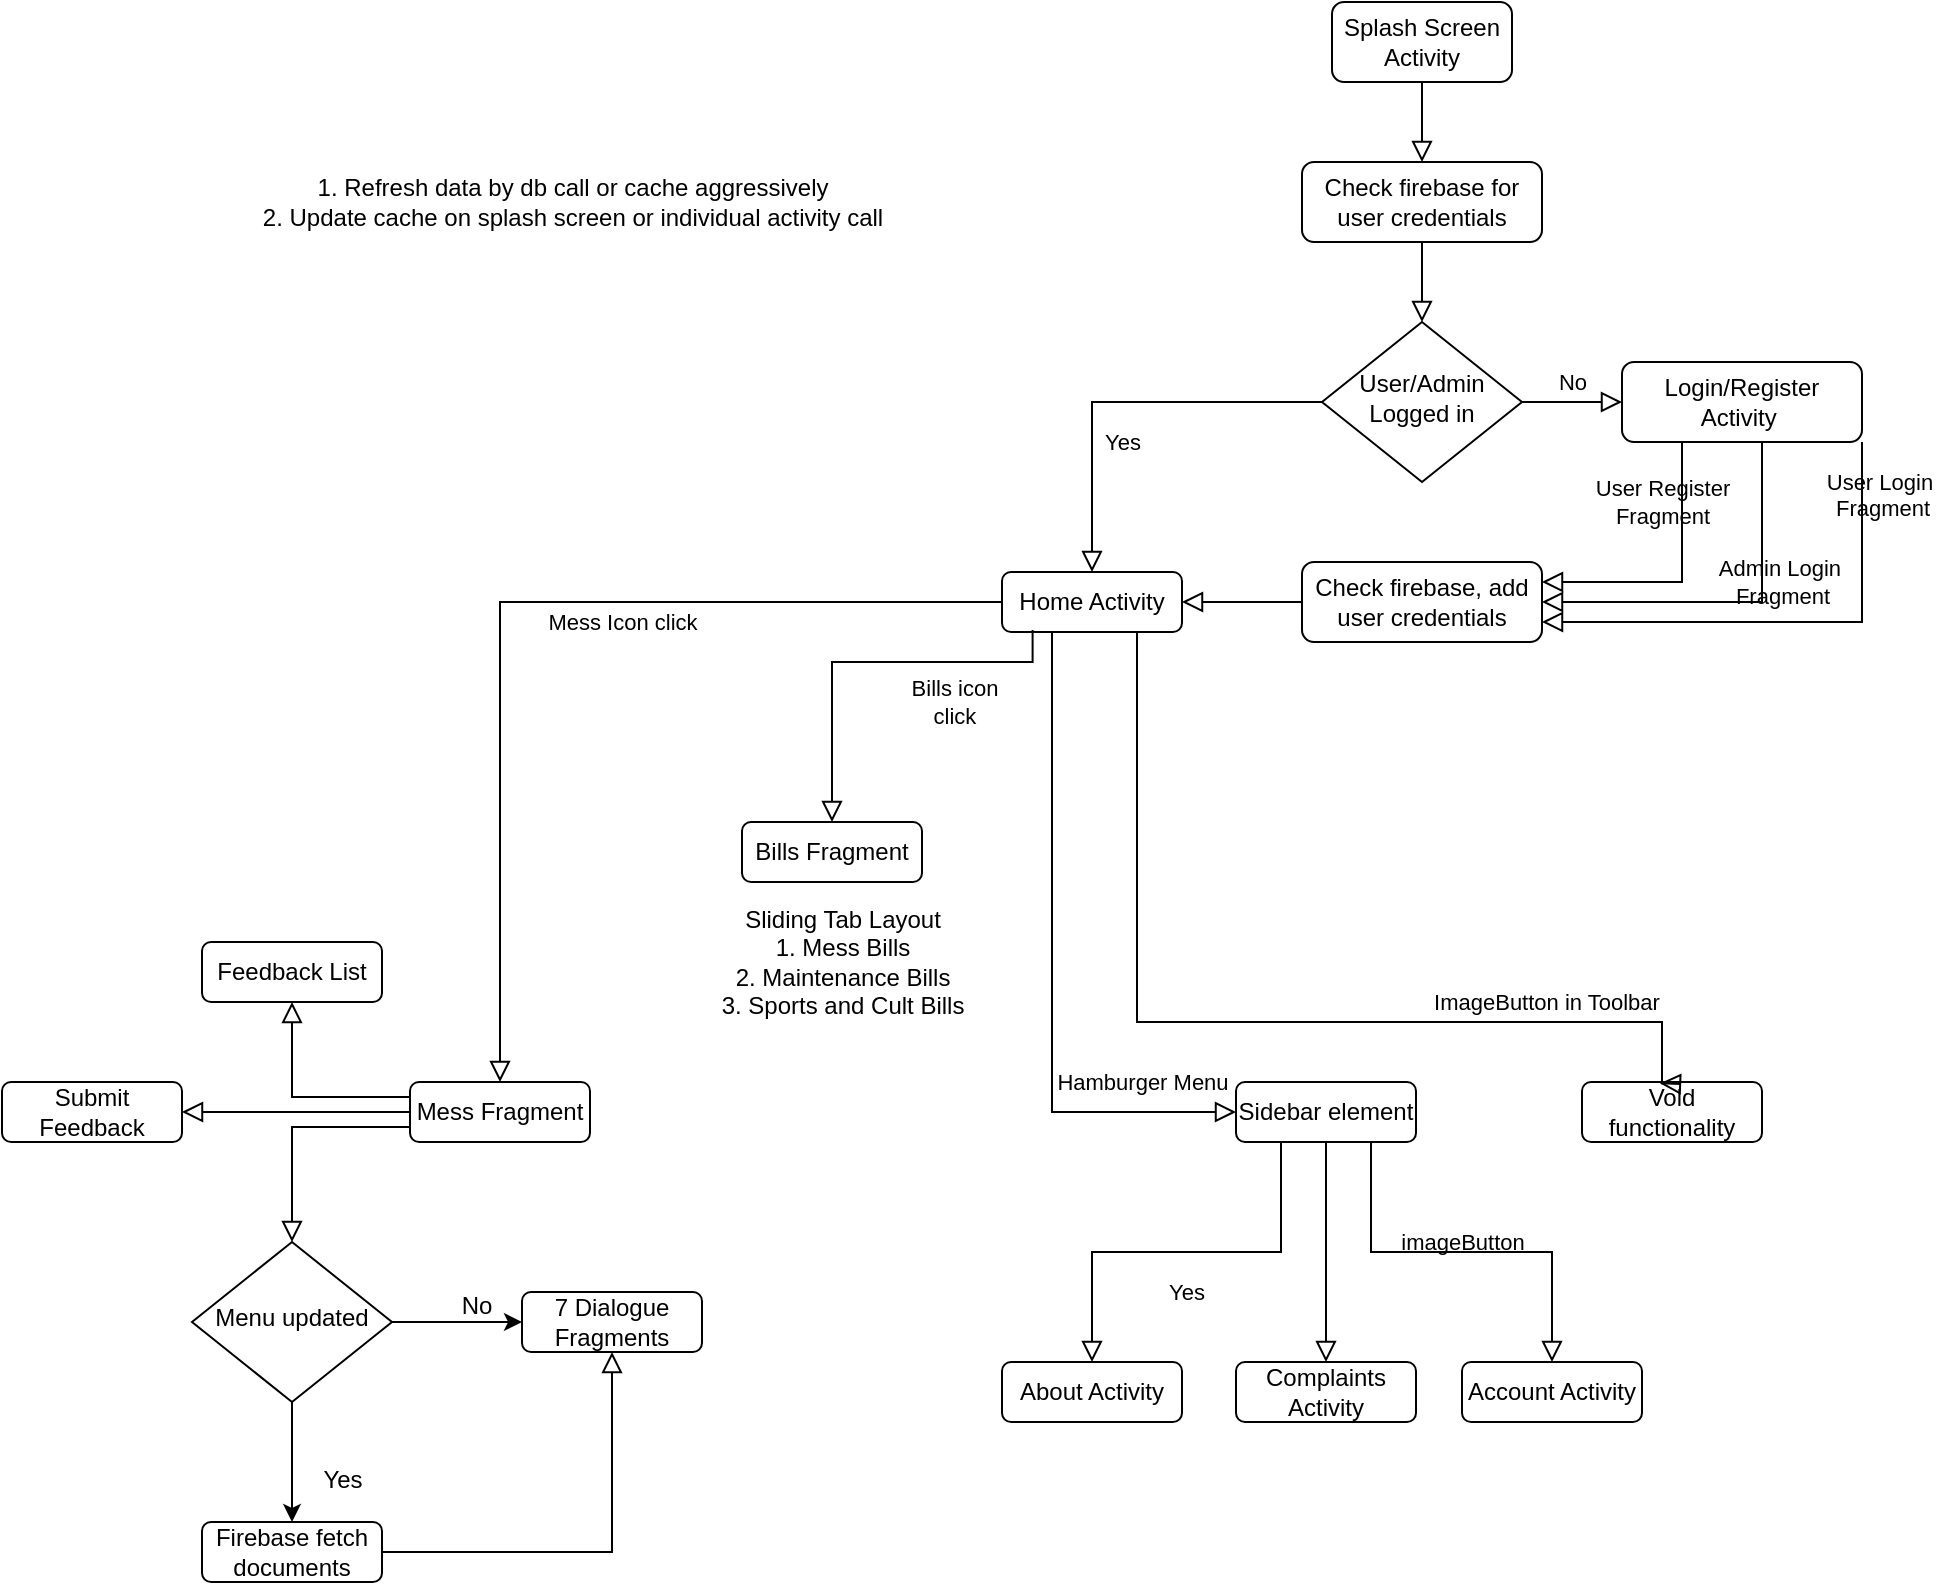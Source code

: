 <mxfile version="13.3.9" type="device"><diagram id="C5RBs43oDa-KdzZeNtuy" name="Page-1"><mxGraphModel dx="1678" dy="907" grid="1" gridSize="10" guides="1" tooltips="1" connect="1" arrows="1" fold="1" page="1" pageScale="1" pageWidth="827" pageHeight="1169" math="0" shadow="0"><root><mxCell id="WIyWlLk6GJQsqaUBKTNV-0"/><mxCell id="WIyWlLk6GJQsqaUBKTNV-1" parent="WIyWlLk6GJQsqaUBKTNV-0"/><mxCell id="WIyWlLk6GJQsqaUBKTNV-2" value="" style="rounded=0;html=1;jettySize=auto;orthogonalLoop=1;fontSize=11;endArrow=block;endFill=0;endSize=8;strokeWidth=1;shadow=0;labelBackgroundColor=none;edgeStyle=orthogonalEdgeStyle;exitX=0.5;exitY=1;exitDx=0;exitDy=0;" parent="WIyWlLk6GJQsqaUBKTNV-1" source="AJlxXoFflB2sKShUMViE-9" target="WIyWlLk6GJQsqaUBKTNV-6" edge="1"><mxGeometry relative="1" as="geometry"><mxPoint x="830" y="170" as="sourcePoint"/></mxGeometry></mxCell><mxCell id="WIyWlLk6GJQsqaUBKTNV-3" value="Splash Screen Activity" style="rounded=1;whiteSpace=wrap;html=1;fontSize=12;glass=0;strokeWidth=1;shadow=0;" parent="WIyWlLk6GJQsqaUBKTNV-1" vertex="1"><mxGeometry x="785" y="40" width="90" height="40" as="geometry"/></mxCell><mxCell id="WIyWlLk6GJQsqaUBKTNV-4" value="Yes" style="rounded=0;html=1;jettySize=auto;orthogonalLoop=1;fontSize=11;endArrow=block;endFill=0;endSize=8;strokeWidth=1;shadow=0;labelBackgroundColor=none;edgeStyle=orthogonalEdgeStyle;" parent="WIyWlLk6GJQsqaUBKTNV-1" source="WIyWlLk6GJQsqaUBKTNV-6" target="AJlxXoFflB2sKShUMViE-13" edge="1"><mxGeometry y="20" relative="1" as="geometry"><mxPoint as="offset"/><mxPoint x="830" y="320.0" as="targetPoint"/></mxGeometry></mxCell><mxCell id="WIyWlLk6GJQsqaUBKTNV-5" value="No" style="edgeStyle=orthogonalEdgeStyle;rounded=0;html=1;jettySize=auto;orthogonalLoop=1;fontSize=11;endArrow=block;endFill=0;endSize=8;strokeWidth=1;shadow=0;labelBackgroundColor=none;" parent="WIyWlLk6GJQsqaUBKTNV-1" source="WIyWlLk6GJQsqaUBKTNV-6" target="WIyWlLk6GJQsqaUBKTNV-7" edge="1"><mxGeometry y="10" relative="1" as="geometry"><mxPoint as="offset"/></mxGeometry></mxCell><mxCell id="WIyWlLk6GJQsqaUBKTNV-6" value="User/Admin Logged in" style="rhombus;whiteSpace=wrap;html=1;shadow=0;fontFamily=Helvetica;fontSize=12;align=center;strokeWidth=1;spacing=6;spacingTop=-4;" parent="WIyWlLk6GJQsqaUBKTNV-1" vertex="1"><mxGeometry x="780" y="200" width="100" height="80" as="geometry"/></mxCell><mxCell id="WIyWlLk6GJQsqaUBKTNV-7" value="Login/Register Activity&amp;nbsp;" style="rounded=1;whiteSpace=wrap;html=1;fontSize=12;glass=0;strokeWidth=1;shadow=0;" parent="WIyWlLk6GJQsqaUBKTNV-1" vertex="1"><mxGeometry x="930" y="220" width="120" height="40" as="geometry"/></mxCell><mxCell id="AJlxXoFflB2sKShUMViE-0" value="Check firebase, add user credentials" style="rounded=1;whiteSpace=wrap;html=1;fontSize=12;glass=0;strokeWidth=1;shadow=0;" parent="WIyWlLk6GJQsqaUBKTNV-1" vertex="1"><mxGeometry x="770" y="320" width="120" height="40" as="geometry"/></mxCell><mxCell id="AJlxXoFflB2sKShUMViE-4" value="Admin Login&amp;nbsp;&lt;br&gt;Fragment" style="edgeStyle=orthogonalEdgeStyle;rounded=0;html=1;jettySize=auto;orthogonalLoop=1;fontSize=11;endArrow=block;endFill=0;endSize=8;strokeWidth=1;shadow=0;labelBackgroundColor=none;exitX=0.75;exitY=1;exitDx=0;exitDy=0;entryX=1;entryY=0.5;entryDx=0;entryDy=0;" parent="WIyWlLk6GJQsqaUBKTNV-1" source="WIyWlLk6GJQsqaUBKTNV-7" target="AJlxXoFflB2sKShUMViE-0" edge="1"><mxGeometry x="-0.143" y="10" relative="1" as="geometry"><mxPoint as="offset"/><mxPoint x="1000" y="270.0" as="sourcePoint"/><mxPoint x="900" y="330.0" as="targetPoint"/><Array as="points"><mxPoint x="1000" y="260"/><mxPoint x="1000" y="340"/></Array></mxGeometry></mxCell><mxCell id="AJlxXoFflB2sKShUMViE-5" value="&lt;br&gt;User Login&amp;nbsp;&lt;br&gt;Fragment" style="edgeStyle=orthogonalEdgeStyle;rounded=0;html=1;jettySize=auto;orthogonalLoop=1;fontSize=11;endArrow=block;endFill=0;endSize=8;strokeWidth=1;shadow=0;labelBackgroundColor=none;exitX=1;exitY=1;exitDx=0;exitDy=0;entryX=1;entryY=0.75;entryDx=0;entryDy=0;" parent="WIyWlLk6GJQsqaUBKTNV-1" source="WIyWlLk6GJQsqaUBKTNV-7" target="AJlxXoFflB2sKShUMViE-0" edge="1"><mxGeometry x="-0.84" y="10" relative="1" as="geometry"><mxPoint as="offset"/><mxPoint x="1030" y="270.0" as="sourcePoint"/><mxPoint x="900" y="350.0" as="targetPoint"/></mxGeometry></mxCell><mxCell id="AJlxXoFflB2sKShUMViE-7" value="User Register&lt;br&gt;Fragment" style="edgeStyle=orthogonalEdgeStyle;rounded=0;html=1;jettySize=auto;orthogonalLoop=1;fontSize=11;endArrow=block;endFill=0;endSize=8;strokeWidth=1;shadow=0;labelBackgroundColor=none;exitX=0.25;exitY=1;exitDx=0;exitDy=0;entryX=1;entryY=0.25;entryDx=0;entryDy=0;" parent="WIyWlLk6GJQsqaUBKTNV-1" source="WIyWlLk6GJQsqaUBKTNV-7" target="AJlxXoFflB2sKShUMViE-0" edge="1"><mxGeometry x="-0.572" y="-10" relative="1" as="geometry"><mxPoint as="offset"/><mxPoint x="1160" y="410.0" as="sourcePoint"/><mxPoint x="1000" y="500.0" as="targetPoint"/></mxGeometry></mxCell><mxCell id="AJlxXoFflB2sKShUMViE-9" value="Check firebase for user credentials" style="rounded=1;whiteSpace=wrap;html=1;fontSize=12;glass=0;strokeWidth=1;shadow=0;" parent="WIyWlLk6GJQsqaUBKTNV-1" vertex="1"><mxGeometry x="770" y="120" width="120" height="40" as="geometry"/></mxCell><mxCell id="AJlxXoFflB2sKShUMViE-10" value="" style="rounded=0;html=1;jettySize=auto;orthogonalLoop=1;fontSize=11;endArrow=block;endFill=0;endSize=8;strokeWidth=1;shadow=0;labelBackgroundColor=none;edgeStyle=orthogonalEdgeStyle;exitX=0.5;exitY=1;exitDx=0;exitDy=0;entryX=0.5;entryY=0;entryDx=0;entryDy=0;" parent="WIyWlLk6GJQsqaUBKTNV-1" source="WIyWlLk6GJQsqaUBKTNV-3" target="AJlxXoFflB2sKShUMViE-9" edge="1"><mxGeometry relative="1" as="geometry"><mxPoint x="826" y="81" as="sourcePoint"/><mxPoint x="830" y="110" as="targetPoint"/></mxGeometry></mxCell><mxCell id="AJlxXoFflB2sKShUMViE-13" value="Home Activity" style="rounded=1;whiteSpace=wrap;html=1;fontSize=12;glass=0;strokeWidth=1;shadow=0;" parent="WIyWlLk6GJQsqaUBKTNV-1" vertex="1"><mxGeometry x="620" y="325" width="90" height="30" as="geometry"/></mxCell><mxCell id="AJlxXoFflB2sKShUMViE-15" value="" style="edgeStyle=orthogonalEdgeStyle;rounded=0;html=1;jettySize=auto;orthogonalLoop=1;fontSize=11;endArrow=block;endFill=0;endSize=8;strokeWidth=1;shadow=0;labelBackgroundColor=none;exitX=0;exitY=0.5;exitDx=0;exitDy=0;entryX=1;entryY=0.5;entryDx=0;entryDy=0;" parent="WIyWlLk6GJQsqaUBKTNV-1" source="AJlxXoFflB2sKShUMViE-0" target="AJlxXoFflB2sKShUMViE-13" edge="1"><mxGeometry y="10" relative="1" as="geometry"><mxPoint as="offset"/><mxPoint x="890" y="250" as="sourcePoint"/><mxPoint x="940" y="250" as="targetPoint"/></mxGeometry></mxCell><mxCell id="oAiCWwTC139REeM1JFYQ-0" value="Bills Fragment" style="rounded=1;whiteSpace=wrap;html=1;fontSize=12;glass=0;strokeWidth=1;shadow=0;" vertex="1" parent="WIyWlLk6GJQsqaUBKTNV-1"><mxGeometry x="490" y="450" width="90" height="30" as="geometry"/></mxCell><mxCell id="oAiCWwTC139REeM1JFYQ-1" value="Mess Fragment" style="rounded=1;whiteSpace=wrap;html=1;fontSize=12;glass=0;strokeWidth=1;shadow=0;" vertex="1" parent="WIyWlLk6GJQsqaUBKTNV-1"><mxGeometry x="324" y="580" width="90" height="30" as="geometry"/></mxCell><mxCell id="oAiCWwTC139REeM1JFYQ-2" value="Sidebar element" style="rounded=1;whiteSpace=wrap;html=1;fontSize=12;glass=0;strokeWidth=1;shadow=0;" vertex="1" parent="WIyWlLk6GJQsqaUBKTNV-1"><mxGeometry x="737" y="580" width="90" height="30" as="geometry"/></mxCell><mxCell id="oAiCWwTC139REeM1JFYQ-4" value="Mess Icon click" style="rounded=0;html=1;jettySize=auto;orthogonalLoop=1;fontSize=11;endArrow=block;endFill=0;endSize=8;strokeWidth=1;shadow=0;labelBackgroundColor=none;edgeStyle=orthogonalEdgeStyle;exitX=0;exitY=0.5;exitDx=0;exitDy=0;entryX=0.5;entryY=0;entryDx=0;entryDy=0;" edge="1" parent="WIyWlLk6GJQsqaUBKTNV-1" source="AJlxXoFflB2sKShUMViE-13" target="oAiCWwTC139REeM1JFYQ-1"><mxGeometry x="-0.226" y="10" relative="1" as="geometry"><mxPoint as="offset"/><mxPoint x="675" y="335" as="targetPoint"/><mxPoint x="790" y="250" as="sourcePoint"/><Array as="points"><mxPoint x="369" y="340"/></Array></mxGeometry></mxCell><mxCell id="oAiCWwTC139REeM1JFYQ-5" value="Bills icon &lt;br&gt;click" style="rounded=0;html=1;jettySize=auto;orthogonalLoop=1;fontSize=11;endArrow=block;endFill=0;endSize=8;strokeWidth=1;shadow=0;labelBackgroundColor=none;edgeStyle=orthogonalEdgeStyle;exitX=0.17;exitY=0.967;exitDx=0;exitDy=0;entryX=0.5;entryY=0;entryDx=0;entryDy=0;exitPerimeter=0;" edge="1" parent="WIyWlLk6GJQsqaUBKTNV-1" source="AJlxXoFflB2sKShUMViE-13" target="oAiCWwTC139REeM1JFYQ-0"><mxGeometry x="-0.44" y="20" relative="1" as="geometry"><mxPoint as="offset"/><mxPoint x="295" y="450" as="targetPoint"/><mxPoint x="630" y="350" as="sourcePoint"/><Array as="points"><mxPoint x="635" y="370"/><mxPoint x="535" y="370"/></Array></mxGeometry></mxCell><mxCell id="oAiCWwTC139REeM1JFYQ-7" value="Hamburger Menu" style="rounded=0;html=1;jettySize=auto;orthogonalLoop=1;fontSize=11;endArrow=block;endFill=0;endSize=8;strokeWidth=1;shadow=0;labelBackgroundColor=none;edgeStyle=orthogonalEdgeStyle;exitX=0.5;exitY=1;exitDx=0;exitDy=0;entryX=0;entryY=0.5;entryDx=0;entryDy=0;" edge="1" parent="WIyWlLk6GJQsqaUBKTNV-1" source="AJlxXoFflB2sKShUMViE-13" target="oAiCWwTC139REeM1JFYQ-2"><mxGeometry x="0.733" y="15" relative="1" as="geometry"><mxPoint as="offset"/><mxPoint x="545" y="450" as="targetPoint"/><mxPoint x="645.3" y="364.01" as="sourcePoint"/><Array as="points"><mxPoint x="645" y="355"/><mxPoint x="645" y="595"/></Array></mxGeometry></mxCell><mxCell id="oAiCWwTC139REeM1JFYQ-8" value="1. Refresh data by db call or cache aggressively&lt;br&gt;2. Update cache on splash screen or individual activity call" style="text;html=1;align=center;verticalAlign=middle;resizable=0;points=[];autosize=1;" vertex="1" parent="WIyWlLk6GJQsqaUBKTNV-1"><mxGeometry x="240" y="125" width="330" height="30" as="geometry"/></mxCell><mxCell id="oAiCWwTC139REeM1JFYQ-9" value="Void functionality" style="rounded=1;whiteSpace=wrap;html=1;fontSize=12;glass=0;strokeWidth=1;shadow=0;" vertex="1" parent="WIyWlLk6GJQsqaUBKTNV-1"><mxGeometry x="910" y="580" width="90" height="30" as="geometry"/></mxCell><mxCell id="oAiCWwTC139REeM1JFYQ-10" value="ImageButton in Toolbar" style="rounded=0;html=1;jettySize=auto;orthogonalLoop=1;fontSize=11;endArrow=block;endFill=0;endSize=8;strokeWidth=1;shadow=0;labelBackgroundColor=none;edgeStyle=orthogonalEdgeStyle;exitX=0.75;exitY=1;exitDx=0;exitDy=0;entryX=0.433;entryY=0.022;entryDx=0;entryDy=0;entryPerimeter=0;" edge="1" parent="WIyWlLk6GJQsqaUBKTNV-1" source="AJlxXoFflB2sKShUMViE-13" target="oAiCWwTC139REeM1JFYQ-9"><mxGeometry x="0.628" y="10" relative="1" as="geometry"><mxPoint x="1" as="offset"/><mxPoint x="950" y="570" as="targetPoint"/><mxPoint x="675" y="365" as="sourcePoint"/><Array as="points"><mxPoint x="688" y="550"/><mxPoint x="950" y="550"/></Array></mxGeometry></mxCell><mxCell id="oAiCWwTC139REeM1JFYQ-16" value="Account Activity" style="rounded=1;whiteSpace=wrap;html=1;fontSize=12;glass=0;strokeWidth=1;shadow=0;" vertex="1" parent="WIyWlLk6GJQsqaUBKTNV-1"><mxGeometry x="850" y="720" width="90" height="30" as="geometry"/></mxCell><mxCell id="oAiCWwTC139REeM1JFYQ-17" value="Complaints Activity" style="rounded=1;whiteSpace=wrap;html=1;fontSize=12;glass=0;strokeWidth=1;shadow=0;" vertex="1" parent="WIyWlLk6GJQsqaUBKTNV-1"><mxGeometry x="737" y="720" width="90" height="30" as="geometry"/></mxCell><mxCell id="oAiCWwTC139REeM1JFYQ-18" value="About Activity" style="rounded=1;whiteSpace=wrap;html=1;fontSize=12;glass=0;strokeWidth=1;shadow=0;" vertex="1" parent="WIyWlLk6GJQsqaUBKTNV-1"><mxGeometry x="620" y="720" width="90" height="30" as="geometry"/></mxCell><mxCell id="oAiCWwTC139REeM1JFYQ-19" value="Yes" style="rounded=0;html=1;jettySize=auto;orthogonalLoop=1;fontSize=11;endArrow=block;endFill=0;endSize=8;strokeWidth=1;shadow=0;labelBackgroundColor=none;edgeStyle=orthogonalEdgeStyle;exitX=0.25;exitY=1;exitDx=0;exitDy=0;entryX=0.5;entryY=0;entryDx=0;entryDy=0;" edge="1" parent="WIyWlLk6GJQsqaUBKTNV-1" source="oAiCWwTC139REeM1JFYQ-2" target="oAiCWwTC139REeM1JFYQ-18"><mxGeometry y="20" relative="1" as="geometry"><mxPoint as="offset"/><mxPoint x="675" y="335" as="targetPoint"/><mxPoint x="790" y="250" as="sourcePoint"/></mxGeometry></mxCell><mxCell id="oAiCWwTC139REeM1JFYQ-20" value="" style="rounded=0;html=1;jettySize=auto;orthogonalLoop=1;fontSize=11;endArrow=block;endFill=0;endSize=8;strokeWidth=1;shadow=0;labelBackgroundColor=none;edgeStyle=orthogonalEdgeStyle;exitX=0.5;exitY=1;exitDx=0;exitDy=0;entryX=0.5;entryY=0;entryDx=0;entryDy=0;" edge="1" parent="WIyWlLk6GJQsqaUBKTNV-1" source="oAiCWwTC139REeM1JFYQ-2" target="oAiCWwTC139REeM1JFYQ-17"><mxGeometry x="0.273" y="8" relative="1" as="geometry"><mxPoint as="offset"/><mxPoint x="685" y="345" as="targetPoint"/><mxPoint x="800" y="260" as="sourcePoint"/></mxGeometry></mxCell><mxCell id="oAiCWwTC139REeM1JFYQ-21" value="imageButton" style="rounded=0;html=1;jettySize=auto;orthogonalLoop=1;fontSize=11;endArrow=block;endFill=0;endSize=8;strokeWidth=1;shadow=0;labelBackgroundColor=none;edgeStyle=orthogonalEdgeStyle;exitX=0.75;exitY=1;exitDx=0;exitDy=0;entryX=0.5;entryY=0;entryDx=0;entryDy=0;" edge="1" parent="WIyWlLk6GJQsqaUBKTNV-1" source="oAiCWwTC139REeM1JFYQ-2" target="oAiCWwTC139REeM1JFYQ-16"><mxGeometry x="0.003" y="5" relative="1" as="geometry"><mxPoint as="offset"/><mxPoint x="695" y="355" as="targetPoint"/><mxPoint x="810" y="270" as="sourcePoint"/></mxGeometry></mxCell><mxCell id="oAiCWwTC139REeM1JFYQ-25" value="Sliding Tab Layout&lt;br&gt;1. Mess Bills&lt;br&gt;2. Maintenance Bills&lt;br&gt;3. Sports and Cult Bills" style="text;html=1;align=center;verticalAlign=middle;resizable=0;points=[];autosize=1;" vertex="1" parent="WIyWlLk6GJQsqaUBKTNV-1"><mxGeometry x="470" y="490" width="140" height="60" as="geometry"/></mxCell><mxCell id="oAiCWwTC139REeM1JFYQ-26" value="" style="rounded=0;html=1;jettySize=auto;orthogonalLoop=1;fontSize=11;endArrow=block;endFill=0;endSize=8;strokeWidth=1;shadow=0;labelBackgroundColor=none;edgeStyle=orthogonalEdgeStyle;exitX=0;exitY=0.75;exitDx=0;exitDy=0;entryX=0.5;entryY=0;entryDx=0;entryDy=0;" edge="1" parent="WIyWlLk6GJQsqaUBKTNV-1" source="oAiCWwTC139REeM1JFYQ-1" target="oAiCWwTC139REeM1JFYQ-37"><mxGeometry x="0.273" y="8" relative="1" as="geometry"><mxPoint as="offset"/><mxPoint x="265" y="650" as="targetPoint"/><mxPoint x="792" y="620" as="sourcePoint"/></mxGeometry></mxCell><mxCell id="oAiCWwTC139REeM1JFYQ-27" value="" style="rounded=0;html=1;jettySize=auto;orthogonalLoop=1;fontSize=11;endArrow=block;endFill=0;endSize=8;strokeWidth=1;shadow=0;labelBackgroundColor=none;edgeStyle=orthogonalEdgeStyle;exitX=0;exitY=0.5;exitDx=0;exitDy=0;entryX=1;entryY=0.5;entryDx=0;entryDy=0;" edge="1" parent="WIyWlLk6GJQsqaUBKTNV-1" source="oAiCWwTC139REeM1JFYQ-1" target="oAiCWwTC139REeM1JFYQ-30"><mxGeometry x="0.273" y="8" relative="1" as="geometry"><mxPoint as="offset"/><mxPoint x="230" y="595" as="targetPoint"/><mxPoint x="802" y="630" as="sourcePoint"/></mxGeometry></mxCell><mxCell id="oAiCWwTC139REeM1JFYQ-28" value="" style="rounded=0;html=1;jettySize=auto;orthogonalLoop=1;fontSize=11;endArrow=block;endFill=0;endSize=8;strokeWidth=1;shadow=0;labelBackgroundColor=none;edgeStyle=orthogonalEdgeStyle;exitX=0;exitY=0.25;exitDx=0;exitDy=0;entryX=0.5;entryY=1;entryDx=0;entryDy=0;" edge="1" parent="WIyWlLk6GJQsqaUBKTNV-1" source="oAiCWwTC139REeM1JFYQ-1" target="oAiCWwTC139REeM1JFYQ-31"><mxGeometry x="0.273" y="8" relative="1" as="geometry"><mxPoint as="offset"/><mxPoint x="260" y="530" as="targetPoint"/><mxPoint x="812" y="640" as="sourcePoint"/><Array as="points"><mxPoint x="265" y="588"/></Array></mxGeometry></mxCell><mxCell id="oAiCWwTC139REeM1JFYQ-30" value="Submit Feedback" style="rounded=1;whiteSpace=wrap;html=1;fontSize=12;glass=0;strokeWidth=1;shadow=0;" vertex="1" parent="WIyWlLk6GJQsqaUBKTNV-1"><mxGeometry x="120" y="580" width="90" height="30" as="geometry"/></mxCell><mxCell id="oAiCWwTC139REeM1JFYQ-31" value="Feedback List" style="rounded=1;whiteSpace=wrap;html=1;fontSize=12;glass=0;strokeWidth=1;shadow=0;" vertex="1" parent="WIyWlLk6GJQsqaUBKTNV-1"><mxGeometry x="220" y="510" width="90" height="30" as="geometry"/></mxCell><mxCell id="oAiCWwTC139REeM1JFYQ-39" value="" style="edgeStyle=orthogonalEdgeStyle;rounded=0;orthogonalLoop=1;jettySize=auto;html=1;entryX=0.5;entryY=0;entryDx=0;entryDy=0;" edge="1" parent="WIyWlLk6GJQsqaUBKTNV-1" source="oAiCWwTC139REeM1JFYQ-37" target="oAiCWwTC139REeM1JFYQ-40"><mxGeometry relative="1" as="geometry"><mxPoint x="265" y="820" as="targetPoint"/></mxGeometry></mxCell><mxCell id="oAiCWwTC139REeM1JFYQ-42" value="" style="edgeStyle=orthogonalEdgeStyle;rounded=0;orthogonalLoop=1;jettySize=auto;html=1;entryX=0;entryY=0.5;entryDx=0;entryDy=0;" edge="1" parent="WIyWlLk6GJQsqaUBKTNV-1" source="oAiCWwTC139REeM1JFYQ-37" target="oAiCWwTC139REeM1JFYQ-43"><mxGeometry relative="1" as="geometry"><mxPoint x="395" y="700" as="targetPoint"/></mxGeometry></mxCell><mxCell id="oAiCWwTC139REeM1JFYQ-37" value="Menu updated" style="rhombus;whiteSpace=wrap;html=1;shadow=0;fontFamily=Helvetica;fontSize=12;align=center;strokeWidth=1;spacing=6;spacingTop=-4;" vertex="1" parent="WIyWlLk6GJQsqaUBKTNV-1"><mxGeometry x="215" y="660" width="100" height="80" as="geometry"/></mxCell><mxCell id="oAiCWwTC139REeM1JFYQ-40" value="Firebase fetch documents" style="rounded=1;whiteSpace=wrap;html=1;fontSize=12;glass=0;strokeWidth=1;shadow=0;" vertex="1" parent="WIyWlLk6GJQsqaUBKTNV-1"><mxGeometry x="220" y="800" width="90" height="30" as="geometry"/></mxCell><mxCell id="oAiCWwTC139REeM1JFYQ-43" value="7 Dialogue Fragments" style="rounded=1;whiteSpace=wrap;html=1;fontSize=12;glass=0;strokeWidth=1;shadow=0;" vertex="1" parent="WIyWlLk6GJQsqaUBKTNV-1"><mxGeometry x="380" y="685" width="90" height="30" as="geometry"/></mxCell><mxCell id="oAiCWwTC139REeM1JFYQ-46" value="No" style="text;html=1;align=center;verticalAlign=middle;resizable=0;points=[];autosize=1;" vertex="1" parent="WIyWlLk6GJQsqaUBKTNV-1"><mxGeometry x="342" y="682" width="30" height="20" as="geometry"/></mxCell><mxCell id="oAiCWwTC139REeM1JFYQ-47" value="Yes" style="text;html=1;align=center;verticalAlign=middle;resizable=0;points=[];autosize=1;" vertex="1" parent="WIyWlLk6GJQsqaUBKTNV-1"><mxGeometry x="270" y="769" width="40" height="20" as="geometry"/></mxCell><mxCell id="oAiCWwTC139REeM1JFYQ-48" value="" style="rounded=0;html=1;jettySize=auto;orthogonalLoop=1;fontSize=11;endArrow=block;endFill=0;endSize=8;strokeWidth=1;shadow=0;labelBackgroundColor=none;edgeStyle=orthogonalEdgeStyle;exitX=1;exitY=0.5;exitDx=0;exitDy=0;entryX=0.5;entryY=1;entryDx=0;entryDy=0;" edge="1" parent="WIyWlLk6GJQsqaUBKTNV-1" source="oAiCWwTC139REeM1JFYQ-40" target="oAiCWwTC139REeM1JFYQ-43"><mxGeometry x="0.273" y="8" relative="1" as="geometry"><mxPoint as="offset"/><mxPoint x="420" y="720" as="targetPoint"/><mxPoint x="792" y="620" as="sourcePoint"/></mxGeometry></mxCell></root></mxGraphModel></diagram></mxfile>